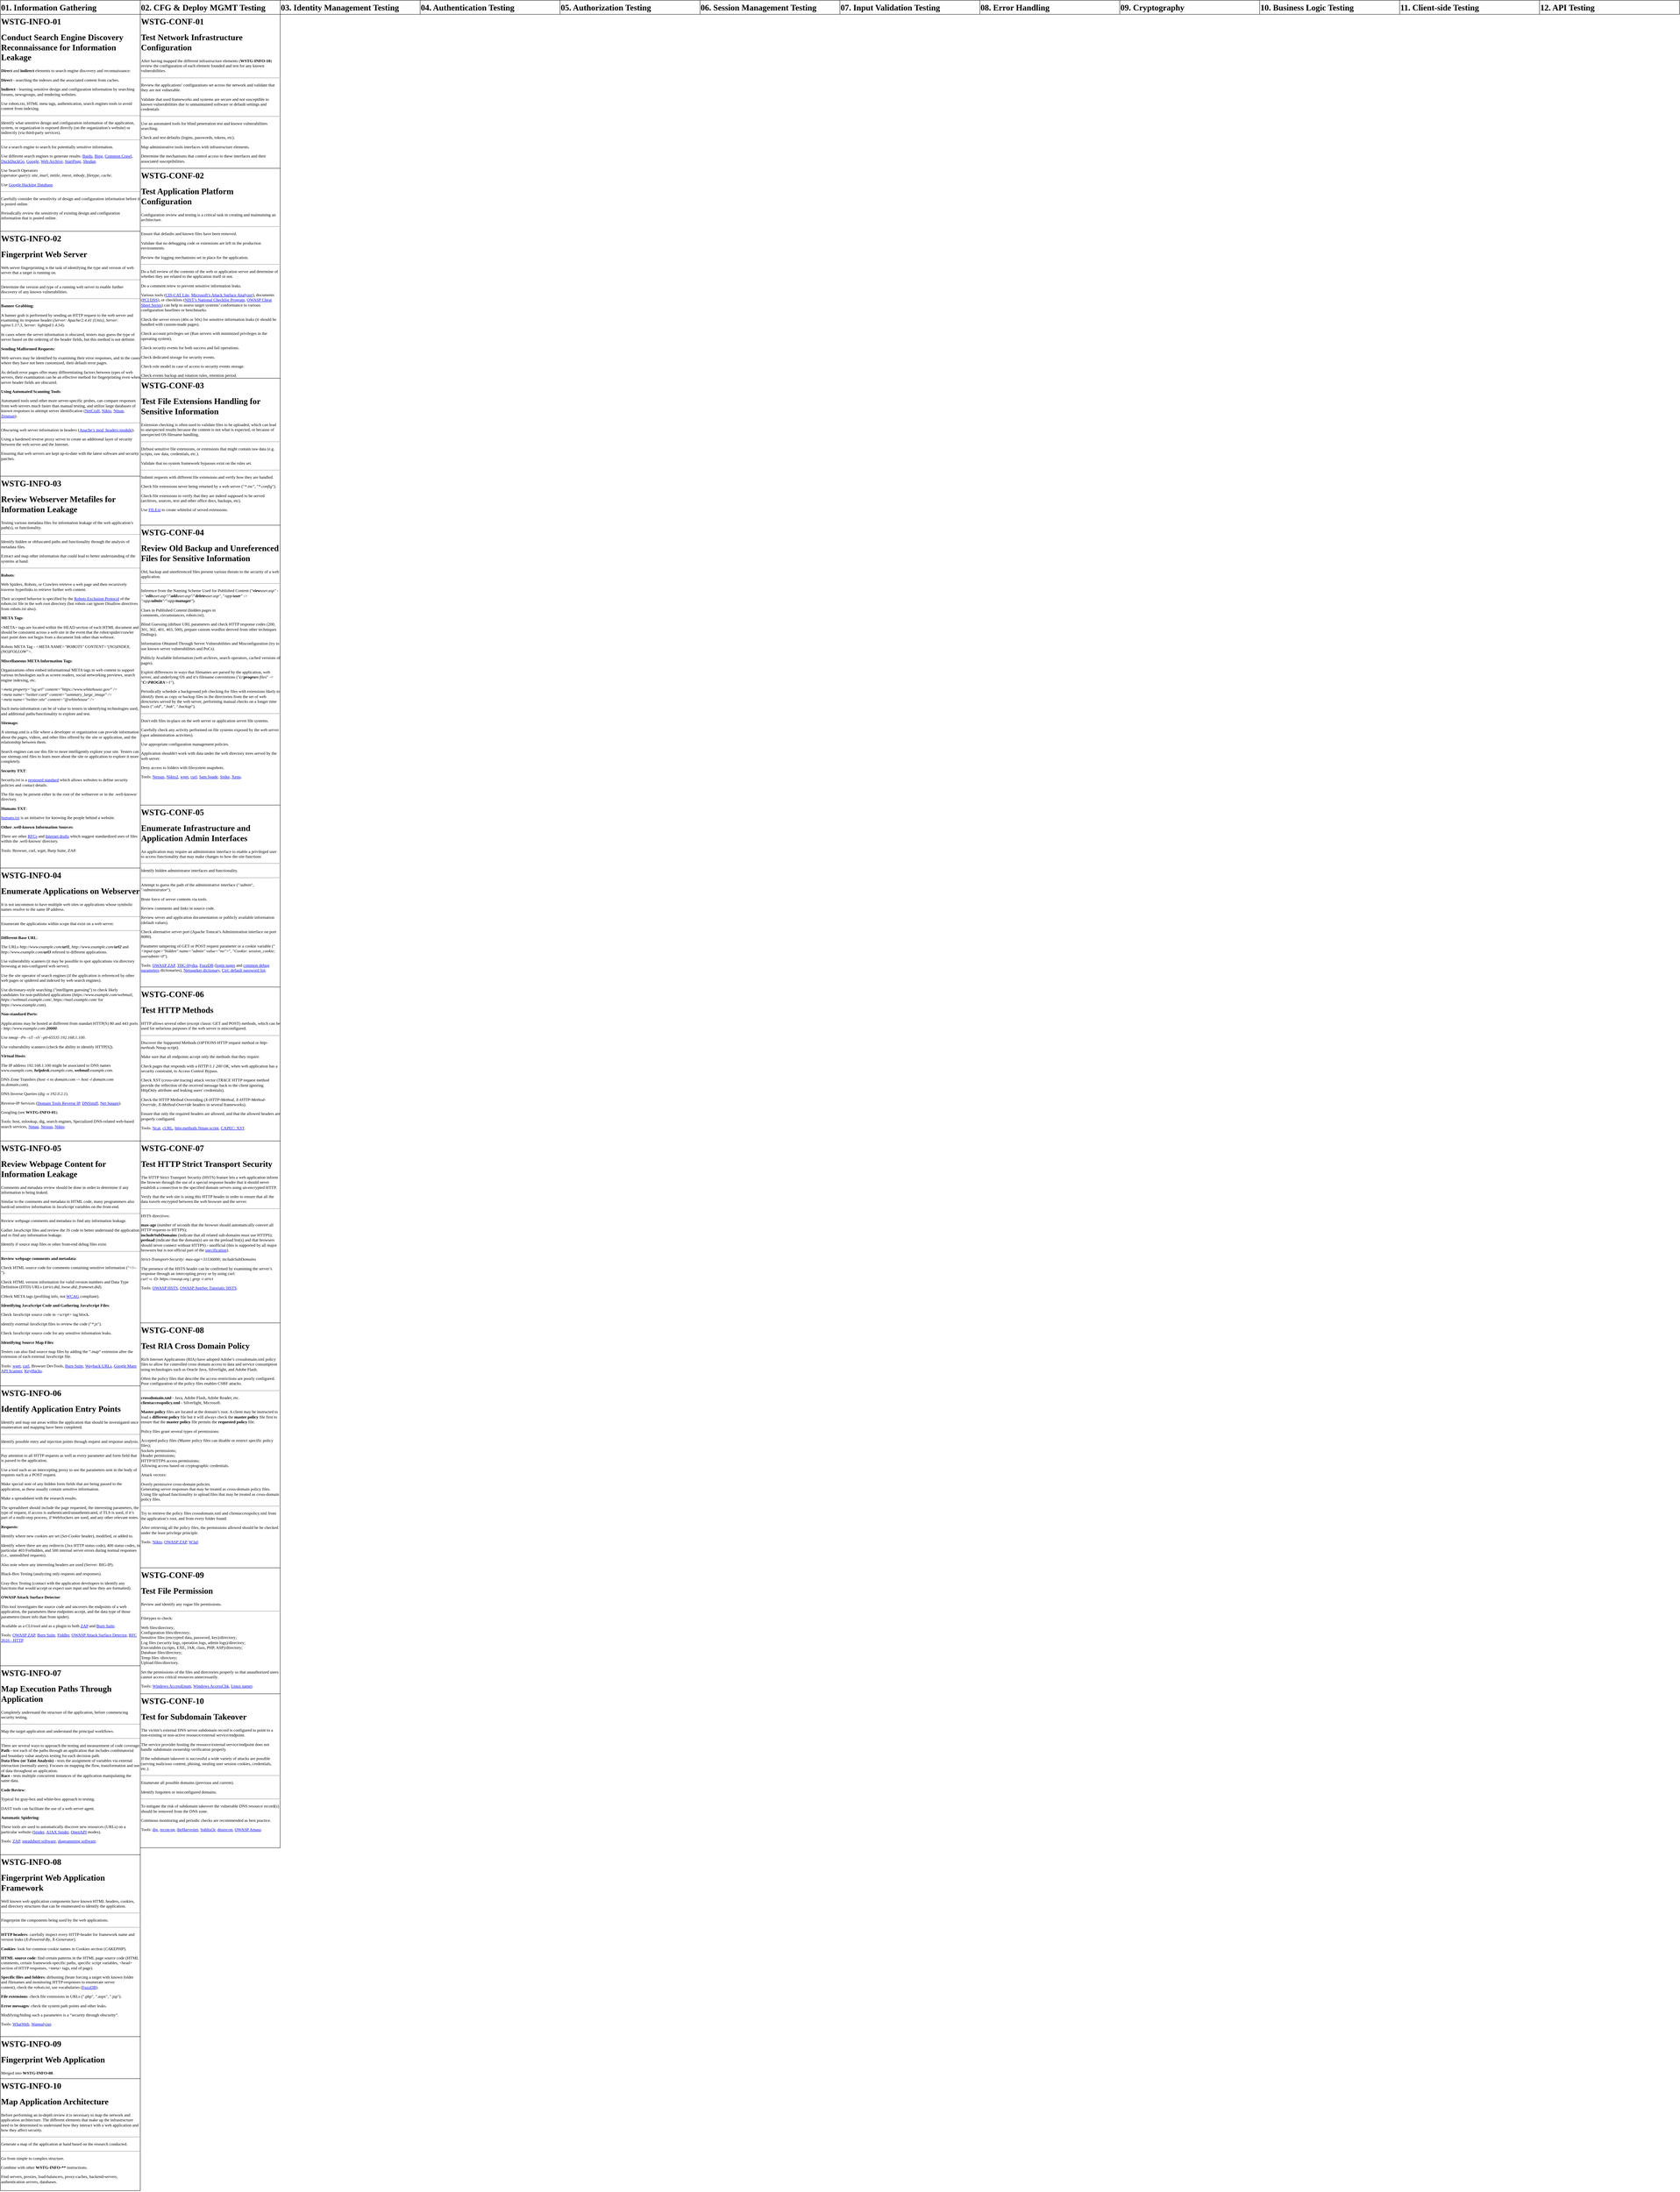 <mxfile version="28.2.5">
  <diagram id="Ta_qs10KrUM1-YHtu8ch" name="OWASP WSTG">
    <mxGraphModel dx="1181" dy="642" grid="1" gridSize="10" guides="1" tooltips="1" connect="1" arrows="1" fold="1" page="1" pageScale="1" pageWidth="1654" pageHeight="1169" math="0" shadow="0">
      <root>
        <mxCell id="0" />
        <mxCell id="1" parent="0" />
        <mxCell id="eCl3sA1oc6k5Cc1LExgh-1" value="&lt;h1 style=&quot;margin-top: 0px;&quot;&gt;WSTG-INFO-01&lt;/h1&gt;&lt;h1 style=&quot;margin-top: 0px;&quot;&gt;Conduct Search Engine Discovery Reconnaissance for Information Leakage&lt;/h1&gt;&lt;p&gt;&lt;b&gt;Direct&lt;/b&gt; and &lt;b&gt;indirect&lt;/b&gt; elements to search engine discovery and reconnaissance:&lt;br&gt;&lt;/p&gt;&lt;p&gt;&lt;b&gt;Direct&lt;/b&gt; -&amp;nbsp;searching the indexes and the associated content from caches.&lt;/p&gt;&lt;p&gt;&lt;b&gt;Indirect&lt;/b&gt; -&amp;nbsp;learning sensitive design and configuration information by searching forums, newsgroups, and tendering websites.&lt;/p&gt;&lt;p&gt;Use&amp;nbsp;robots.txt,&amp;nbsp;HTML meta tags,&amp;nbsp;authentication,&amp;nbsp;search engines tools to avoid content from indexing.&lt;/p&gt;&lt;hr id=&quot;null&quot;&gt;&lt;p&gt;Identify what sensitive design and configuration information of the application, system, or organization is exposed directly (on the organization’s website) or indirectly (via third-party services).&lt;/p&gt;&lt;hr id=&quot;null&quot;&gt;&lt;p&gt;Use a search engine to search for potentially sensitive information.&lt;br&gt;&lt;/p&gt;&lt;p&gt;Use different&amp;nbsp;search engines to generate results:&amp;nbsp;&lt;a href=&quot;https://www.baidu.com/&quot; style=&quot;background-color: transparent;&quot;&gt;Baidu&lt;/a&gt;&lt;span style=&quot;background-color: transparent;&quot;&gt;,&amp;nbsp;&lt;/span&gt;&lt;span style=&quot;background-color: transparent;&quot;&gt;&lt;a href=&quot;https://www.bing.com/&quot;&gt;Bing&lt;/a&gt;, &lt;a href=&quot;https://commoncrawl.org/&quot;&gt;Common Crawl&lt;/a&gt;, &lt;a href=&quot;https://duckduckgo.com/&quot;&gt;DuckDuckGo&lt;/a&gt;, &lt;a href=&quot;https://www.google.com/&quot;&gt;Google&lt;/a&gt;, &lt;a href=&quot;https://archive.org/web/&quot;&gt;Web Archive&lt;/a&gt;, &lt;a href=&quot;https://www.startpage.com/&quot;&gt;StartPage&lt;/a&gt;, &lt;a href=&quot;https://www.shodan.io/&quot;&gt;Shodan&lt;/a&gt;.&lt;/span&gt;&lt;/p&gt;&lt;p&gt;&lt;span style=&quot;background-color: transparent;&quot;&gt;Use&amp;nbsp;&lt;/span&gt;&lt;span style=&quot;background-color: transparent;&quot;&gt;Search Operators (&lt;/span&gt;&lt;span style=&quot;background-color: transparent;&quot;&gt;&lt;i&gt;operator:query&lt;/i&gt;&lt;/span&gt;&lt;span style=&quot;background-color: transparent;&quot;&gt;):&amp;nbsp;&lt;/span&gt;&lt;span style=&quot;background-color: transparent;&quot;&gt;&lt;i&gt;site&lt;/i&gt;,&amp;nbsp;&lt;/span&gt;&lt;span style=&quot;background-color: transparent;&quot;&gt;&lt;i&gt;inurl&lt;/i&gt;,&amp;nbsp;&lt;/span&gt;&lt;span style=&quot;background-color: transparent;&quot;&gt;&lt;i&gt;intitle&lt;/i&gt;,&amp;nbsp;&lt;/span&gt;&lt;span style=&quot;background-color: transparent;&quot;&gt;&lt;i&gt;intext&lt;/i&gt;,&amp;nbsp;&lt;/span&gt;&lt;span style=&quot;background-color: transparent;&quot;&gt;&lt;i&gt;inbody&lt;/i&gt;,&amp;nbsp;&lt;/span&gt;&lt;span style=&quot;background-color: transparent;&quot;&gt;&lt;i&gt;filetype,&amp;nbsp;&lt;/i&gt;&lt;/span&gt;&lt;span style=&quot;background-color: transparent;&quot;&gt;&lt;i&gt;cache&lt;/i&gt;&lt;/span&gt;&lt;span style=&quot;background-color: transparent;&quot;&gt;.&lt;/span&gt;&lt;/p&gt;&lt;p&gt;&lt;span style=&quot;background-color: transparent;&quot;&gt;Use&amp;nbsp;&lt;a href=&quot;https://www.exploit-db.com/google-hacking-database&quot;&gt;Google Hacking Database&lt;/a&gt;.&lt;/span&gt;&lt;/p&gt;&lt;hr id=&quot;null&quot;&gt;&lt;p&gt;Carefully consider the sensitivity of design and configuration information before it is posted online.&lt;/p&gt;&lt;p&gt;Periodically review the sensitivity of existing design and configuration information that is posted online.&lt;/p&gt;" style="text;html=1;overflow=hidden;rounded=0;strokeColor=default;whiteSpace=wrap;fontFamily=Times New Roman;" parent="1" vertex="1">
          <mxGeometry x="40" y="80" width="400" height="620" as="geometry" />
        </mxCell>
        <mxCell id="oaayevychgkSF5dlrHyh-2" value="&lt;h1 style=&quot;margin-top: 0px;&quot;&gt;WSTG-INFO-02&lt;/h1&gt;&lt;h1 style=&quot;margin-top: 0px;&quot;&gt;Fingerprint Web Server&lt;/h1&gt;&lt;p&gt;Web server fingerprinting is the task of identifying the type and version of web server that a target is running on.&lt;br&gt;&lt;/p&gt;&lt;hr id=&quot;null&quot;&gt;&lt;p&gt;Determine the version and type of a running web server to enable further discovery of any known vulnerabilities.&lt;/p&gt;&lt;hr id=&quot;null&quot;&gt;&lt;p&gt;&lt;b&gt;Banner Grabbing&lt;/b&gt;:&lt;/p&gt;&lt;p&gt;A banner grab is performed by sending an HTTP request to the web server and examining its response header (&lt;i&gt;Server: Apache/2.4.41 (Unix)&lt;/i&gt;, &lt;i&gt;Server: nginx/1.17.3&lt;/i&gt;,&amp;nbsp;&lt;span style=&quot;background-color: transparent;&quot;&gt;&lt;i&gt;Server: lighttpd/1.4.54&lt;/i&gt;&lt;/span&gt;&lt;span style=&quot;background-color: transparent;&quot;&gt;).&lt;/span&gt;&lt;/p&gt;&lt;p&gt;In cases where the server information is obscured, testers may guess the type of server based on the ordering of the header fields, but this method is not definite.&lt;br&gt;&lt;/p&gt;&lt;p&gt;&lt;b&gt;Sending Malformed Requests&lt;/b&gt;:&lt;br&gt;&lt;/p&gt;&lt;p&gt;Web servers may be identified by examining their error responses, and in the cases where they have not been customized, their default error pages.&lt;br&gt;&lt;/p&gt;&lt;p&gt;As default error pages offer many differentiating factors between types of web servers, their examination can be an effective method for fingerprinting even when server header fields are obscured.&lt;/p&gt;&lt;p&gt;&lt;b&gt;Using Automated Scanning Tools&lt;/b&gt;:&lt;/p&gt;&lt;p&gt;Automated tools send other more server-specific probes,&amp;nbsp;&lt;span style=&quot;background-color: transparent;&quot;&gt;can compare responses from web servers much faster than manual testing, and utilize large databases of known responses to attempt server identification (&lt;/span&gt;&lt;a style=&quot;background-color: transparent;&quot; href=&quot;https://toolbar.netcraft.com/site_report&quot;&gt;NetCraft&lt;/a&gt;&lt;span style=&quot;background-color: transparent;&quot;&gt;, &lt;/span&gt;&lt;a style=&quot;background-color: transparent;&quot; href=&quot;https://github.com/sullo/nikto&quot;&gt;Nikto&lt;/a&gt;&lt;span style=&quot;background-color: transparent;&quot;&gt;, &lt;/span&gt;&lt;a style=&quot;background-color: transparent;&quot; href=&quot;https://nmap.org/&quot;&gt;Nmap&lt;/a&gt;&lt;span style=&quot;background-color: transparent;&quot;&gt;, &lt;/span&gt;&lt;a style=&quot;background-color: transparent;&quot; href=&quot;https://nmap.org/zenmap/&quot;&gt;Zenmap&lt;/a&gt;&lt;span style=&quot;background-color: transparent;&quot;&gt;).&lt;/span&gt;&lt;/p&gt;&lt;hr id=&quot;null&quot;&gt;&lt;p&gt;&lt;span style=&quot;background-color: transparent;&quot;&gt;Obscuring web server information in headers (&lt;/span&gt;&lt;span style=&quot;background-color: transparent;&quot;&gt;&lt;a href=&quot;https://httpd.apache.org/docs/current/mod/mod_headers.html&quot;&gt;Apache’s mod_headers module&lt;/a&gt;&lt;/span&gt;&lt;span style=&quot;background-color: transparent;&quot;&gt;).&lt;/span&gt;&lt;/p&gt;&lt;p&gt;&lt;span style=&quot;background-color: transparent;&quot;&gt;&lt;/span&gt;&lt;/p&gt;&lt;p&gt;Using a hardened reverse proxy server to create an additional layer of security between the web server and the Internet.&lt;/p&gt;&lt;div&gt;&lt;div&gt;Ensuring that web servers are kept up-to-date with the latest software and security patches.&lt;/div&gt;&lt;/div&gt;" style="text;html=1;overflow=hidden;rounded=0;strokeColor=default;whiteSpace=wrap;fontFamily=Times New Roman;" parent="1" vertex="1">
          <mxGeometry x="40" y="700" width="400" height="700" as="geometry" />
        </mxCell>
        <mxCell id="oaayevychgkSF5dlrHyh-3" value="&lt;h1 style=&quot;margin-top: 0px;&quot;&gt;WSTG-INFO-03&lt;/h1&gt;&lt;h1 style=&quot;margin-top: 0px;&quot;&gt;Review Webserver Metafiles for Information Leakage&lt;/h1&gt;&lt;p&gt;Testing various metadata files for information leakage of the web application’s path(s), or functionality.&lt;/p&gt;&lt;hr id=&quot;null&quot;&gt;&lt;p&gt;Identify hidden or obfuscated paths and functionality through the analysis of metadata files.&lt;br&gt;&lt;/p&gt;&lt;p&gt;Extract and map other information that could lead to better understanding of the systems at hand.&lt;br&gt;&lt;/p&gt;&lt;hr id=&quot;null&quot;&gt;&lt;p&gt;&lt;b&gt;Robots&lt;/b&gt;:&lt;br&gt;&lt;/p&gt;&lt;p&gt;Web Spiders, Robots, or Crawlers retrieve a web page and then recursively traverse hyperlinks to retrieve further web content.&lt;br&gt;&lt;/p&gt;&lt;p&gt;Their accepted behavior is specified by the &lt;a href=&quot;https://www.robotstxt.org/&quot;&gt;Robots Exclusion Protocol&lt;/a&gt; of the robots.txt file in the web root directory (but robots can ignore Disallow directives from robots.txt also).&lt;/p&gt;&lt;p&gt;&lt;b&gt;META Tags&lt;/b&gt;:&lt;br&gt;&lt;/p&gt;&lt;p&gt;&amp;lt;META&amp;gt; tags are located within the HEAD section of each HTML document and should be consistent across a web site in the event that the robot/spider/crawler start point does not begin from a document link other than webroot.&lt;br&gt;&lt;/p&gt;&lt;p&gt;Robots META Tag - &lt;i&gt;&amp;lt;META NAME=&quot;ROBOTS&quot; CONTENT=&quot;(NO)INDEX, (NO)FOLLOW&quot;&amp;gt;&lt;/i&gt;.&lt;br&gt;&lt;/p&gt;&lt;p&gt;&lt;b&gt;Miscellaneous META Information Tags&lt;/b&gt;:&lt;br&gt;&lt;/p&gt;&lt;p&gt;Organizations often embed informational META tags in web content to support various technologies such as screen readers, social networking previews, search engine indexing, etc.&lt;/p&gt;&lt;p&gt;&lt;i&gt;&amp;lt;meta property=&quot;og:url&quot; content=&quot;https://www.whitehouse.gov/&quot; /&amp;gt;&lt;br&gt;&amp;lt;meta name=&quot;twitter:card&quot; content=&quot;summary_large_image&quot; /&amp;gt;&lt;br&gt;&amp;lt;meta name=&quot;twitter:site&quot; content=&quot;@whitehouse&quot; /&amp;gt;&lt;br&gt;&lt;/i&gt;&lt;/p&gt;&lt;p&gt;Such meta-information can be of value to testers in identifying technologies used, and additional paths/functionality to explore and test.&lt;br&gt;&lt;/p&gt;&lt;p&gt;&lt;b&gt;Sitemaps&lt;/b&gt;:&lt;br&gt;&lt;/p&gt;&lt;p&gt;A sitemap.xml is a file where a developer or organization can provide information about the pages, videos, and other files offered by the site or application, and the relationship between them.&lt;br&gt;&lt;/p&gt;&lt;p&gt;Search engines can use this file to more intelligently explore your site. Testers can use sitemap.xml files to learn more about the site or application to explore it more completely.&lt;br&gt;&lt;/p&gt;&lt;p&gt;&lt;b&gt;Security TXT&lt;/b&gt;:&lt;br&gt;&lt;/p&gt;&lt;p&gt;Security.txt is a &lt;a href=&quot;https://securitytxt.org/&quot;&gt;proposed standard&lt;/a&gt; which allows websites to define security policies and contact details.&lt;br&gt;&lt;/p&gt;&lt;p&gt;The file may be present either in the root of the webserver or in the .well-known/ directory.&lt;br&gt;&lt;/p&gt;&lt;p&gt;&lt;b&gt;Humans TXT&lt;/b&gt;:&lt;br&gt;&lt;/p&gt;&lt;p&gt;&lt;a href=&quot;https://humanstxt.org/&quot;&gt;humans.txt&lt;/a&gt; is an initiative for knowing the people behind a website.&lt;br&gt;&lt;/p&gt;&lt;p&gt;&lt;b&gt;Other .well-known Information Sources&lt;/b&gt;:&lt;br&gt;&lt;/p&gt;&lt;p&gt;There are other &lt;a href=&quot;https://www.iana.org/assignments/well-known-uris/well-known-uris.xhtml&quot;&gt;RFCs&lt;/a&gt; and &lt;a href=&quot;https://en.wikipedia.org/wiki/Well-known_URI#List_of_well-known_URIs&quot;&gt;Internet drafts&lt;/a&gt; which suggest standardized uses of files within the .well-known/ directory.&lt;br&gt;&lt;/p&gt;&lt;p&gt;Tools:&amp;nbsp;Browser,&amp;nbsp;curl,&amp;nbsp;wget,&amp;nbsp;Burp Suite,&amp;nbsp;ZAP.&lt;/p&gt;" style="text;html=1;overflow=hidden;rounded=0;strokeColor=default;whiteSpace=wrap;fontFamily=Times New Roman;" parent="1" vertex="1">
          <mxGeometry x="40" y="1400" width="400" height="1120" as="geometry" />
        </mxCell>
        <mxCell id="jR8E7OnR5_9fku_goPyS-1" value="&lt;h1 style=&quot;margin-top: 0px;&quot;&gt;WSTG-INFO-04&lt;/h1&gt;&lt;h1 style=&quot;margin-top: 0px;&quot;&gt;Enumerate Applications on Webserver&lt;/h1&gt;&lt;p&gt;It is not uncommon to have multiple web sites or applications whose symbolic names resolve to the same IP address.&lt;br&gt;&lt;/p&gt;&lt;hr id=&quot;null&quot;&gt;&lt;p&gt;Enumerate the applications within scope that exist on a web server.&lt;/p&gt;&lt;hr id=&quot;null&quot;&gt;&lt;p&gt;&lt;b&gt;Different Base URL&lt;/b&gt;:&lt;/p&gt;&lt;p&gt;The URLs &lt;i&gt;http://www.example.com/&lt;b&gt;url1&lt;/b&gt;&lt;/i&gt;, &lt;i&gt;http://www.example.com/&lt;b&gt;url2&lt;/b&gt;&lt;/i&gt; and &lt;i&gt;http://www.example.com/&lt;b&gt;url3&lt;/b&gt;&lt;/i&gt; referred to different applications.&lt;br&gt;&lt;/p&gt;&lt;p&gt;Use vulnerability scanners (it may be possible to spot applications via&amp;nbsp;directory browsing at&amp;nbsp;mis-configured&amp;nbsp;web server).&lt;br&gt;&lt;/p&gt;&lt;p&gt;Use the &lt;i&gt;site&lt;/i&gt; operator of search engines (if the application is referenced by other web pages or spidered and indexed by web search engines).&lt;/p&gt;&lt;p&gt;Use&amp;nbsp;dictionary-style searching&amp;nbsp;(&quot;intelligent guessing&quot;) to check&amp;nbsp;likely candidates&amp;nbsp;for non-published applications (&lt;i&gt;https://www.example.com/webmail&lt;/i&gt;, &lt;i&gt;https://webmail.example.com/&lt;/i&gt;, &lt;i&gt;https://mail.example.com/&lt;/i&gt; for &lt;i&gt;https://www.example.com&lt;/i&gt;).&lt;/p&gt;&lt;p&gt;&lt;b style=&quot;background-color: transparent;&quot;&gt;Non-standard Ports&lt;/b&gt;&lt;span style=&quot;background-color: transparent;&quot;&gt;:&lt;/span&gt;&lt;br&gt;&lt;/p&gt;&lt;p&gt;Applications may be hosted at diifferent from standart HTTP(S) 80 and 443 ports -&amp;nbsp;&lt;i&gt;http://www.example.com:&lt;b&gt;20000&lt;/b&gt;&lt;/i&gt;.&lt;/p&gt;&lt;p&gt;Use &lt;i&gt;nmap –Pn –sT –sV –p0-65535 192.168.1.100&lt;/i&gt;.&lt;/p&gt;&lt;p&gt;Use&amp;nbsp;vulnerability scanners (check the ability to identify HTTP[S]).&lt;/p&gt;&lt;p&gt;&lt;b&gt;Virtual Hosts&lt;/b&gt;:&lt;br&gt;&lt;/p&gt;&lt;p&gt;The IP address 192.168.1.100 might be associated to DNS names &lt;i&gt;www.example.com&lt;/i&gt;, &lt;i&gt;&lt;b&gt;helpdesk&lt;/b&gt;.example.com&lt;/i&gt;, &lt;i&gt;&lt;b&gt;webmail&lt;/b&gt;.example.com&lt;/i&gt;.&lt;br&gt;&lt;/p&gt;&lt;p&gt;DNS Zone Transfers (&lt;i&gt;host -t ns domain.com&lt;/i&gt; -&amp;gt; &lt;i&gt;host -l domain.com ns.domain.com&lt;/i&gt;).&lt;br&gt;&lt;/p&gt;&lt;p&gt;DNS Inverse Queries (&lt;i&gt;dig -x 192.0.2.1&lt;/i&gt;).&lt;/p&gt;&lt;p&gt;Reverse-IP Services (&lt;a href=&quot;https://www.domaintools.com/reverse-ip/&quot;&gt;Domain Tools Reverse IP&lt;/a&gt;, &lt;a href=&quot;https://www.dnsstuff.com/&quot;&gt;DNSstuff&lt;/a&gt;, &lt;a href=&quot;https://web.archive.org/web/20190515092354/http://www.net-square.com/mspawn.html&quot;&gt;Net Square&lt;/a&gt;).&lt;br&gt;&lt;/p&gt;&lt;p&gt;Googling (see&amp;nbsp;&lt;span style=&quot;background-color: transparent;&quot;&gt;&lt;b&gt;WSTG-INFO-01&lt;/b&gt;&lt;/span&gt;&lt;span style=&quot;background-color: transparent;&quot;&gt;).&lt;/span&gt;&lt;/p&gt;&lt;p&gt;&lt;span style=&quot;background-color: transparent;&quot;&gt;Tools: host, nslookup, dig, s&lt;/span&gt;&lt;span style=&quot;background-color: transparent;&quot;&gt;earch engines,&amp;nbsp;&lt;/span&gt;&lt;span style=&quot;background-color: transparent;&quot;&gt;Specialized DNS-related web-based search services, &lt;a href=&quot;https://nmap.org/&quot;&gt;Nmap&lt;/a&gt;, &lt;a href=&quot;https://www.tenable.com/products/nessus&quot;&gt;Nessus&lt;/a&gt;, &lt;a href=&quot;https://www.cirt.net/nikto2&quot;&gt;Nikto&lt;/a&gt;.&lt;/span&gt;&lt;/p&gt;" style="text;html=1;overflow=hidden;rounded=0;strokeColor=default;whiteSpace=wrap;fontFamily=Times New Roman;" parent="1" vertex="1">
          <mxGeometry x="40" y="2520" width="400" height="780" as="geometry" />
        </mxCell>
        <mxCell id="jR8E7OnR5_9fku_goPyS-2" value="&lt;h1 style=&quot;margin-top: 0px;&quot;&gt;WSTG-INFO-05&lt;/h1&gt;&lt;h1 style=&quot;margin-top: 0px;&quot;&gt;Review Webpage Content for Information Leakage&lt;/h1&gt;&lt;p&gt;Comments and metadata review should be done in order to determine if any information is being leaked.&lt;br&gt;&lt;/p&gt;&lt;p&gt;Similar to the comments and metadata in HTML code, many programmers also hardcod sensitive information in JavaScript variables on the front-end.&lt;br&gt;&lt;/p&gt;&lt;hr id=&quot;null&quot;&gt;&lt;p&gt;Review webpage comments and metadata to find any information leakage.&lt;br&gt;&lt;/p&gt;&lt;p&gt;Gather JavaScript files and review the JS code to better understand the application and to find any information leakage.&lt;br&gt;&lt;/p&gt;&lt;p&gt;Identify if source map files or other front-end debug files exist.&lt;/p&gt;&lt;hr id=&quot;null&quot;&gt;&lt;p&gt;&lt;b&gt;Review webpage comments and metadata&lt;/b&gt;:&lt;br&gt;&lt;/p&gt;&lt;p&gt;Check HTML source code for comments containing sensitive information (&quot;&lt;i&gt;&amp;lt;!--&lt;/i&gt;&quot;).&lt;/p&gt;&lt;p&gt;Check HTML version information for valid version numbers and Data Type Definition (DTD) URLs (&lt;i&gt;strict.dtd&lt;/i&gt;, &lt;i&gt;loose.dtd&lt;/i&gt;, &lt;i&gt;frameset.dtd&lt;/i&gt;).&lt;/p&gt;&lt;p&gt;CHeck META tags (profiling info, not &lt;a href=&quot;https://www.w3.org/WAI/standards-guidelines/wcag/&quot;&gt;WCAG&lt;/a&gt; compliant).&lt;/p&gt;&lt;p&gt;&lt;b&gt;Identifying JavaScript Code and Gathering JavaScript Files&lt;/b&gt;:&lt;br&gt;&lt;/p&gt;&lt;p&gt;Check JavaScript source code in &lt;i&gt;&amp;lt;script&amp;gt;&lt;/i&gt; tag block.&lt;/p&gt;&lt;p&gt;identify external JavaScript files to review the code (&quot;&lt;i&gt;*.js&lt;/i&gt;&quot;).&lt;br&gt;&lt;/p&gt;&lt;p&gt;Check JavaScript source code for any sensitive information leaks.&lt;br&gt;&lt;/p&gt;&lt;p&gt;&lt;b&gt;Identifying Source Map Files&lt;/b&gt;:&lt;br&gt;&lt;/p&gt;&lt;p&gt;Testers can also find source map files by adding the “&lt;i&gt;.map&lt;/i&gt;” extension after the extension of each external JavaScript file.&lt;br&gt;&lt;/p&gt;&lt;p&gt;Tools: &lt;a href=&quot;https://www.gnu.org/software/wget/wget.html&quot;&gt;wget&lt;/a&gt;, &lt;a href=&quot;https://curl.haxx.se/&quot;&gt;curl&lt;/a&gt;, Browser DevTools, &lt;a href=&quot;https://portswigger.net/burp&quot;&gt;Burp Suite&lt;/a&gt;, &lt;a href=&quot;https://github.com/tomnomnom/waybackurls&quot;&gt;Wayback URLs&lt;/a&gt;, &lt;a href=&quot;https://github.com/ozguralp/gmapsapiscanner/&quot;&gt;Google Maps API Scanner&lt;/a&gt;, &lt;a href=&quot;https://github.com/streaak/keyhacks&quot;&gt;KeyHacks&lt;/a&gt;.&lt;/p&gt;" style="text;html=1;overflow=hidden;rounded=0;strokeColor=default;whiteSpace=wrap;fontFamily=Times New Roman;" parent="1" vertex="1">
          <mxGeometry x="40" y="3300" width="400" height="700" as="geometry" />
        </mxCell>
        <mxCell id="kxqWSQLsrTnDQ2H8gNHa-1" value="&lt;h1 style=&quot;margin-top: 0px;&quot;&gt;WSTG-INFO-06&lt;/h1&gt;&lt;h1 style=&quot;margin-top: 0px;&quot;&gt;Identify Application Entry Points&lt;/h1&gt;&lt;p&gt;Identify and map out areas within the application that should be investigated once enumeration and mapping have been completed.&lt;/p&gt;&lt;hr id=&quot;null&quot;&gt;&lt;p&gt;Identify possible entry and injection points through request and response analysis.&lt;br&gt;&lt;/p&gt;&lt;hr id=&quot;null&quot;&gt;&lt;p&gt;Pay attention to all HTTP requests as well as every parameter and form field that is passed to the application.&lt;br&gt;&lt;/p&gt;&lt;p&gt;Use a tool such as an intercepting proxy&amp;nbsp;to see the parameters sent in the body of requests such as a POST request.&lt;br&gt;&lt;/p&gt;&lt;p&gt;Make special note of any hidden form fields that are being passed to the application, as these usually contain sensitive information.&lt;br&gt;&lt;/p&gt;&lt;p&gt;Make a spreadsheet with the research results.&lt;/p&gt;&lt;p&gt;The spreadsheet should include the page requested,&amp;nbsp;the interesting parameters, the type of request,&amp;nbsp;if access is authenticated/unauthenticated, if TLS is used, if it’s part of a multi-step process, if WebSockers are used, and any other relevant notes.&lt;br&gt;&lt;/p&gt;&lt;p&gt;&lt;b&gt;Requests&lt;/b&gt;:&lt;/p&gt;&lt;p&gt;Identify where new cookies are set (&lt;i&gt;Set-Cookie&lt;/i&gt; header), modified, or added to.&lt;br&gt;&lt;/p&gt;&lt;p&gt;Identify where there are any redirects (3xx HTTP status code), 400 status codes, in particular 403 Forbidden, and 500 internal server errors during normal responses (i.e., unmodified requests).&lt;/p&gt;&lt;p&gt;Also note where any interesting headers are used (Server: BIG-IP).&lt;br&gt;&lt;/p&gt;&lt;p&gt;Black-Box Testing (analyzing only requests and responses).&lt;br&gt;&lt;/p&gt;&lt;p&gt;Gray-Box Testing (contact with the application developers to identify any functions that would accept or expect user input and how they are formatted).&lt;br&gt;&lt;/p&gt;&lt;p&gt;&lt;b&gt;OWASP Attack Surface Detector&lt;/b&gt;:&lt;br&gt;&lt;/p&gt;&lt;p&gt;This tool investigates the source code and uncovers the endpoints of a web application, the parameters these endpoints accept, and the data type of those parameters (more info than from spider).&lt;br&gt;&lt;/p&gt;&lt;p&gt;Available as a CLI-tool and as a plugin to both &lt;a href=&quot;https://github.com/secdec/attack-surface-detector-zap/wiki&quot;&gt;ZAP&lt;/a&gt; and &lt;a href=&quot;https://github.com/secdec/attack-surface-detector-burp/wiki&quot;&gt;Burp Suite&lt;/a&gt;.&lt;/p&gt;&lt;p&gt;Tools: &lt;a href=&quot;https://www.zaproxy.org/&quot;&gt;OWASP ZAP&lt;/a&gt;, &lt;a href=&quot;https://www.portswigger.net/burp/&quot;&gt;Burp Suite&lt;/a&gt;, &lt;a href=&quot;https://www.telerik.com/fiddler&quot;&gt;Fiddler&lt;/a&gt;,&amp;nbsp;&lt;a href=&quot;https://owasp.org/www-project-attack-surface-detector/&quot;&gt;OWASP Attack Surface Detector&lt;/a&gt;, &lt;a href=&quot;https://datatracker.ietf.org/doc/html/rfc2616&quot;&gt;RFC 2616 - HTTP&lt;/a&gt;.&lt;/p&gt;" style="text;html=1;overflow=hidden;rounded=0;strokeColor=default;whiteSpace=wrap;fontFamily=Times New Roman;" parent="1" vertex="1">
          <mxGeometry x="40" y="4000" width="400" height="800" as="geometry" />
        </mxCell>
        <mxCell id="kxqWSQLsrTnDQ2H8gNHa-2" value="&lt;h1 style=&quot;margin-top: 0px;&quot;&gt;WSTG-INFO-07&lt;/h1&gt;&lt;h1 style=&quot;margin-top: 0px;&quot;&gt;Map Execution Paths Through Application&lt;/h1&gt;&lt;p&gt;Completely understand the structure of the application, before commencing security testing.&lt;/p&gt;&lt;hr id=&quot;null&quot;&gt;&lt;p&gt;Map the target application and understand the principal workflows.&lt;/p&gt;&lt;hr id=&quot;null&quot;&gt;&lt;p&gt;There are several ways to approach the testing and measurement of code coverage:&lt;br&gt;&lt;b&gt;Path&lt;/b&gt; -&amp;nbsp;test each of the paths through an application that includes combinatorial and boundary value analysis testing for each decision path.&lt;br&gt;&lt;b&gt;Data Flow&amp;nbsp;(or Taint Analysis)&lt;/b&gt; -&amp;nbsp;tests the assignment of variables via external interaction (normally users). Focuses on mapping the flow, transformation and use of data throughout an application.&lt;br&gt;&lt;b&gt;Race&lt;/b&gt; -&amp;nbsp;tests multiple concurrent instances of the application manipulating the same data.&lt;br&gt;&lt;/p&gt;&lt;p&gt;&lt;b&gt;Code Review&lt;/b&gt;:&lt;br&gt;&lt;/p&gt;&lt;p&gt;Typical for gray-box and white-box approach to testing.&lt;br&gt;&lt;/p&gt;&lt;p&gt;DAST tools can facilitate the use of a web server agent.&lt;br&gt;&lt;/p&gt;&lt;p&gt;&lt;b&gt;Automatic Spidering&lt;/b&gt;:&lt;br&gt;&lt;/p&gt;&lt;p&gt;These tools are used to automatically discover new resources (URLs) on a particular website (&lt;a href=&quot;https://www.zaproxy.org/docs/desktop/start/features/spider/&quot;&gt;Spider&lt;/a&gt;, &lt;a href=&quot;https://www.zaproxy.org/docs/desktop/addons/ajax-spider/&quot;&gt;AJAX Spider&lt;/a&gt;, &lt;a href=&quot;https://www.zaproxy.org/docs/desktop/addons/openapi-support/&quot;&gt;OpenAPI&lt;/a&gt; modes).&lt;br&gt;&lt;/p&gt;&lt;p&gt;Tools: &lt;a href=&quot;https://github.com/zaproxy/zaproxy&quot;&gt;ZAP&lt;/a&gt;, &lt;a href=&quot;https://en.wikipedia.org/wiki/List_of_spreadsheet_software&quot;&gt;speadsheet software&lt;/a&gt;, &lt;a href=&quot;https://en.wikipedia.org/wiki/List_of_concept-_and_mind-mapping_software&quot;&gt;diagramming software&lt;/a&gt;.&lt;/p&gt;" style="text;html=1;overflow=hidden;rounded=0;strokeColor=default;whiteSpace=wrap;fontFamily=Times New Roman;" parent="1" vertex="1">
          <mxGeometry x="40" y="4800" width="400" height="540" as="geometry" />
        </mxCell>
        <mxCell id="121xtI7DQUFuoj_CItQ1-1" value="&lt;h1 style=&quot;margin-top: 0px;&quot;&gt;WSTG-INFO-08&lt;/h1&gt;&lt;h1 style=&quot;margin-top: 0px;&quot;&gt;Fingerprint Web Application Framework&lt;/h1&gt;&lt;p&gt;Well known web application components have known HTML headers, cookies, and directory structures that can be enumerated to identify the application.&lt;br&gt;&lt;/p&gt;&lt;hr id=&quot;null&quot;&gt;&lt;p&gt;Fingerprint the components being used by the web applications.&lt;br&gt;&lt;/p&gt;&lt;hr id=&quot;null&quot;&gt;&lt;p&gt;&lt;b&gt;HTTP headers&lt;/b&gt;: carefully inspect every HTTP-header for framework name and version leaks (&lt;i&gt;X-Powered-By&lt;/i&gt;, &lt;i&gt;X-Generator&lt;/i&gt;).&lt;/p&gt;&lt;p&gt;&lt;b&gt;Cookies&lt;/b&gt;: look for common cookie names in Cookies section (&lt;i&gt;CAKEPHP&lt;/i&gt;).&lt;/p&gt;&lt;p&gt;&lt;b&gt;HTML source code&lt;/b&gt;:&amp;nbsp;find certain patterns in the HTML page source code (HTML comments, certain framework-specific paths, specific script variables, &amp;lt;head&amp;gt; section of HTTP responses, &amp;lt;meta&amp;gt; tags, end of page).&lt;/p&gt;&lt;p&gt;&lt;b&gt;Specific files and folders&lt;/b&gt;:&amp;nbsp;dirbusting (brute forcing a target with known folder and filenames and monitoring HTTP-responses to enumerate server content),&amp;nbsp;check the &lt;i&gt;robots.txt&lt;/i&gt;, use vocabularies (&lt;a href=&quot;https://github.com/fuzzdb-project/fuzzdb&quot;&gt;FuzzDB&lt;/a&gt;).&lt;/p&gt;&lt;p&gt;&lt;b&gt;File extensions&lt;/b&gt;: check&amp;nbsp;file extensions in&amp;nbsp;URLs (&quot;.php&quot;, &quot;.aspx&quot;, &quot;.jsp&quot;).&lt;/p&gt;&lt;p&gt;&lt;b&gt;Error messages&lt;/b&gt;: check the system path points and other leaks.&lt;/p&gt;&lt;p&gt;Modifying/hiding such a parameters is a&amp;nbsp;“security through obscurity”.&lt;/p&gt;&lt;p&gt;Tools:&amp;nbsp;&lt;a href=&quot;https://github.com/urbanadventurer/WhatWeb&quot;&gt;WhatWeb&lt;/a&gt;,&amp;nbsp;&lt;a href=&quot;https://www.wappalyzer.com/&quot;&gt;Wappalyzer&lt;/a&gt;.&lt;/p&gt;" style="text;html=1;overflow=hidden;rounded=0;strokeColor=default;whiteSpace=wrap;fontFamily=Times New Roman;" parent="1" vertex="1">
          <mxGeometry x="40" y="5340" width="400" height="520" as="geometry" />
        </mxCell>
        <mxCell id="BLCWNIVHLjBfTySb7dGb-1" value="&lt;h1 style=&quot;margin-top: 0px;&quot;&gt;WSTG-INFO-09&lt;/h1&gt;&lt;h1 style=&quot;margin-top: 0px;&quot;&gt;Fingerprint Web Application&lt;/h1&gt;&lt;p&gt;Merged into &lt;b&gt;WSTG-INFO-08&lt;/b&gt;.&lt;/p&gt;" style="text;html=1;overflow=hidden;rounded=0;strokeColor=default;whiteSpace=wrap;fontFamily=Times New Roman;" parent="1" vertex="1">
          <mxGeometry x="40" y="5860" width="400" height="120" as="geometry" />
        </mxCell>
        <mxCell id="BLCWNIVHLjBfTySb7dGb-2" value="&lt;h1 style=&quot;margin-top: 0px;&quot;&gt;WSTG-INFO-10&lt;/h1&gt;&lt;h1 style=&quot;margin-top: 0px;&quot;&gt;Map Application Architecture&lt;/h1&gt;&lt;p&gt;&lt;span style=&quot;background-color: transparent;&quot;&gt;Before performing an in-depth review it is necessary to map the network and application architecture. The different elements that make up the infrastructure need to be determined to understand how they interact with a web application and how they affect security.&lt;/span&gt;&lt;/p&gt;&lt;hr id=&quot;null&quot;&gt;&lt;p&gt;Generate a map of the application at hand based on the research conducted.&lt;/p&gt;&lt;hr id=&quot;null&quot;&gt;&lt;p&gt;Go from simple to complex structure.&lt;/p&gt;&lt;p&gt;Combine with other &lt;b&gt;WSTG-INFO-**&lt;/b&gt; instructions.&lt;/p&gt;&lt;p&gt;Find servers, proxies, load-balancers, proxy-caches, backend-servers, authentication servers, databases.&lt;/p&gt;" style="text;html=1;overflow=hidden;rounded=0;strokeColor=default;whiteSpace=wrap;fontFamily=Times New Roman;" parent="1" vertex="1">
          <mxGeometry x="40" y="5980" width="400" height="320" as="geometry" />
        </mxCell>
        <mxCell id="Xtgh9ku97yeF3pHVwmKX-1" value="&lt;h1 style=&quot;margin-top: 0px;&quot;&gt;01. Information Gathering&lt;/h1&gt;" style="text;html=1;overflow=hidden;rounded=0;strokeColor=default;whiteSpace=wrap;fontFamily=Times New Roman;" parent="1" vertex="1">
          <mxGeometry x="40" y="40" width="400" height="40" as="geometry" />
        </mxCell>
        <mxCell id="vnCINJZAg8eJKPkLlaBq-1" value="&lt;h1 style=&quot;margin-top: 0px;&quot;&gt;02. CFG &amp;amp; Deploy MGMT Testing&lt;/h1&gt;" style="text;html=1;overflow=hidden;rounded=0;strokeColor=default;whiteSpace=wrap;fontFamily=Times New Roman;fontSize=12;" parent="1" vertex="1">
          <mxGeometry x="440" y="40" width="400" height="40" as="geometry" />
        </mxCell>
        <mxCell id="vnCINJZAg8eJKPkLlaBq-2" value="&lt;h1 style=&quot;margin-top: 0px;&quot;&gt;03. Identity Management Testing&lt;/h1&gt;" style="text;html=1;overflow=hidden;rounded=0;strokeColor=default;whiteSpace=wrap;fontFamily=Times New Roman;" parent="1" vertex="1">
          <mxGeometry x="840" y="40" width="400" height="40" as="geometry" />
        </mxCell>
        <mxCell id="vnCINJZAg8eJKPkLlaBq-3" value="&lt;h1 style=&quot;margin-top: 0px;&quot;&gt;04. Authentication Testing&lt;/h1&gt;" style="text;html=1;overflow=hidden;rounded=0;strokeColor=default;whiteSpace=wrap;fontFamily=Times New Roman;" parent="1" vertex="1">
          <mxGeometry x="1240" y="40" width="400" height="40" as="geometry" />
        </mxCell>
        <mxCell id="vnCINJZAg8eJKPkLlaBq-4" value="&lt;h1 style=&quot;margin-top: 0px;&quot;&gt;05. Authorization Testing&lt;/h1&gt;" style="text;html=1;overflow=hidden;rounded=0;strokeColor=default;whiteSpace=wrap;fontFamily=Times New Roman;" parent="1" vertex="1">
          <mxGeometry x="1640" y="40" width="400" height="40" as="geometry" />
        </mxCell>
        <mxCell id="e2LGitZVtsBYH8VqKQJQ-1" value="&lt;h1 style=&quot;margin-top: 0px;&quot;&gt;06. Session Management Testing&lt;/h1&gt;" style="text;html=1;overflow=hidden;rounded=0;strokeColor=default;whiteSpace=wrap;fontFamily=Times New Roman;" parent="1" vertex="1">
          <mxGeometry x="2040" y="40" width="400" height="40" as="geometry" />
        </mxCell>
        <mxCell id="e2LGitZVtsBYH8VqKQJQ-2" value="&lt;h1 style=&quot;margin-top: 0px;&quot;&gt;07. Input Validation Testing&lt;/h1&gt;" style="text;html=1;overflow=hidden;rounded=0;strokeColor=default;whiteSpace=wrap;fontFamily=Times New Roman;" parent="1" vertex="1">
          <mxGeometry x="2440" y="40" width="400" height="40" as="geometry" />
        </mxCell>
        <mxCell id="5YzgcKyQua0hDtOVWHvY-1" value="&lt;h1 style=&quot;margin-top: 0px;&quot;&gt;08. Error Handling&lt;/h1&gt;" style="text;html=1;overflow=hidden;rounded=0;strokeColor=default;whiteSpace=wrap;fontFamily=Times New Roman;" parent="1" vertex="1">
          <mxGeometry x="2840" y="40" width="400" height="40" as="geometry" />
        </mxCell>
        <mxCell id="5YzgcKyQua0hDtOVWHvY-2" value="&lt;h1 style=&quot;margin-top: 0px;&quot;&gt;09. Cryptography&lt;/h1&gt;" style="text;html=1;overflow=hidden;rounded=0;strokeColor=default;whiteSpace=wrap;fontFamily=Times New Roman;" parent="1" vertex="1">
          <mxGeometry x="3240" y="40" width="400" height="40" as="geometry" />
        </mxCell>
        <mxCell id="5YzgcKyQua0hDtOVWHvY-3" value="&lt;h1 style=&quot;margin-top: 0px;&quot;&gt;10. Business Logic Testing&lt;/h1&gt;" style="text;html=1;overflow=hidden;rounded=0;strokeColor=default;whiteSpace=wrap;fontFamily=Times New Roman;" parent="1" vertex="1">
          <mxGeometry x="3640" y="40" width="400" height="40" as="geometry" />
        </mxCell>
        <mxCell id="5YzgcKyQua0hDtOVWHvY-4" value="&lt;h1 style=&quot;margin-top: 0px;&quot;&gt;11. Client-side Testing&lt;/h1&gt;" style="text;html=1;overflow=hidden;rounded=0;strokeColor=default;whiteSpace=wrap;fontFamily=Times New Roman;" parent="1" vertex="1">
          <mxGeometry x="4040" y="40" width="400" height="40" as="geometry" />
        </mxCell>
        <mxCell id="5YzgcKyQua0hDtOVWHvY-5" value="&lt;h1 style=&quot;margin-top: 0px;&quot;&gt;12. API Testing&lt;/h1&gt;" style="text;html=1;overflow=hidden;rounded=0;strokeColor=default;whiteSpace=wrap;fontFamily=Times New Roman;" parent="1" vertex="1">
          <mxGeometry x="4440" y="40" width="400" height="40" as="geometry" />
        </mxCell>
        <mxCell id="Ji4hziP3PQ5C6nk72wQw-1" value="&lt;h1 style=&quot;margin-top: 0px;&quot;&gt;WSTG-CONF-01&lt;/h1&gt;&lt;h1 style=&quot;margin-top: 0px;&quot;&gt;Test Network Infrastructure Configuration&lt;/h1&gt;&lt;p&gt;After having mapped the different infrastructure elements (&lt;b&gt;WSTG-INFO-10&lt;/b&gt;) review the configuration of each element founded and test for any known vulnerabilities.&lt;/p&gt;&lt;hr id=&quot;null&quot;&gt;&lt;p&gt;Review the applications’ configurations set across the network and validate that they are not vulnerable.&lt;/p&gt;&lt;p&gt;Validate that used frameworks and systems are secure and not susceptible to known vulnerabilities due to unmaintained software or default settings and credentials&lt;/p&gt;&lt;hr id=&quot;null&quot;&gt;&lt;p&gt;Use an automated tools for&amp;nbsp;blind penetration test and known vulnerabilities searching.&lt;/p&gt;&lt;p&gt;Check and test defaults (logins, passwords, tokens, etc).&lt;/p&gt;&lt;p&gt;Map administrative tools interfaces with&amp;nbsp;infrastructure elements.&lt;/p&gt;&lt;p&gt;Determine the mechanisms that control access to these interfaces and their associated susceptibilities.&lt;/p&gt;" style="text;html=1;overflow=hidden;rounded=0;strokeColor=default;whiteSpace=wrap;fontFamily=Times New Roman;" parent="1" vertex="1">
          <mxGeometry x="440" y="80" width="400" height="440" as="geometry" />
        </mxCell>
        <mxCell id="7fymIb3-kL573B4DB6dZ-1" value="&lt;h1 style=&quot;margin-top: 0px;&quot;&gt;WSTG-CONF-02&lt;/h1&gt;&lt;h1 style=&quot;margin-top: 0px;&quot;&gt;Test Application Platform Configuration&lt;/h1&gt;&lt;p&gt;Configuration review and testing is a critical task in creating and maintaining an architecture.&lt;br&gt;&lt;/p&gt;&lt;hr id=&quot;null&quot;&gt;&lt;p&gt;Ensure that defaults and known files have been removed.&lt;/p&gt;&lt;p&gt;Validate that no debugging code or extensions are left in the production environments.&lt;br&gt;&lt;/p&gt;&lt;p&gt;Review the logging mechanisms set in place for the application.&lt;br&gt;&lt;/p&gt;&lt;hr id=&quot;null&quot;&gt;&lt;p&gt;Do a full review of the contents of the web or application server and determine of whether they are related to the application itself or not.&lt;br&gt;&lt;/p&gt;&lt;p&gt;Do a comment reiew to prevent sensitive information leaks.&lt;/p&gt;&lt;p&gt;Various tools (&lt;a href=&quot;https://www.cisecurity.org/blog/introducing-cis-cat-lite/&quot;&gt;CIS-CAT Lite&lt;/a&gt;, &lt;a href=&quot;https://github.com/microsoft/AttackSurfaceAnalyzer&quot;&gt;Microsoft’s Attack Surface Analyzer&lt;/a&gt;), documents (&lt;a href=&quot;https://www.pcisecuritystandards.org/document_library&quot;&gt;PCI DSS&lt;/a&gt;), or checklists (&lt;a href=&quot;https://nvd.nist.gov/ncp/repository&quot;&gt;NIST’s National Checklist Program&lt;/a&gt;, &lt;a href=&quot;https://cheatsheetseries.owasp.org/index.html&quot;&gt;OWASP Cheat Sheet Series&lt;/a&gt;) can help to assess&amp;nbsp;target systems’ conformance to various configuration baselines or benchmarks.&lt;br&gt;&lt;/p&gt;&lt;p&gt;Check the server errors (40x or 50x) for sensitive information leaks (it should be&amp;nbsp; handled with custom-made pages).&lt;br&gt;&lt;/p&gt;&lt;p&gt;Check account privileges set (Run servers&amp;nbsp;with minimized privileges in the operating system).&lt;/p&gt;&lt;p&gt;Check security events for both success and fail operations.&lt;/p&gt;&lt;p&gt;Check dedicated storage for security events.&lt;/p&gt;&lt;p&gt;Check role model in case of access to security events storage.&lt;/p&gt;&lt;p&gt;Check events backup and rotation rules, retention period.&amp;nbsp;&lt;/p&gt;" style="text;html=1;overflow=hidden;rounded=0;strokeColor=default;whiteSpace=wrap;fontFamily=Times New Roman;" parent="1" vertex="1">
          <mxGeometry x="440" y="520" width="400" height="600" as="geometry" />
        </mxCell>
        <mxCell id="u0_Dg34OVsO6wt9TMe---1" value="&lt;h1 style=&quot;margin-top: 0px;&quot;&gt;WSTG-CONF-03&lt;/h1&gt;&lt;h1 style=&quot;margin-top: 0px;&quot;&gt;Test File Extensions Handling for Sensitive Information&lt;/h1&gt;&lt;p&gt;Extension checking is often used to validate files to be uploaded, which can lead to unexpected results because the content is not what is expected, or because of unexpected OS filename handling.&lt;/p&gt;&lt;hr id=&quot;null&quot;&gt;&lt;p&gt;Dirbust sensitive file extensions, or extensions that might contain raw data (e.g. scripts, raw data, credentials, etc.).&lt;/p&gt;&lt;p&gt;Validate that no system framework bypasses exist on the rules set.&lt;/p&gt;&lt;hr id=&quot;null&quot;&gt;&lt;p&gt;Submit requests with different file extensions and verify how they are handled.&lt;br&gt;&lt;/p&gt;&lt;p&gt;Check&amp;nbsp;file extensions never being returned by a web server (&quot;&lt;i&gt;*.inc&lt;/i&gt;&quot;, &quot;&lt;i&gt;*.config&lt;/i&gt;&quot;).&lt;/p&gt;&lt;p&gt;Check file extensions to verify that they&amp;nbsp;are indeed supposed to be served (archives, sources, text and other office docs, backups, etc).&lt;/p&gt;&lt;p&gt;Use &lt;a href=&quot;https://filext.com/&quot;&gt;FILExt&lt;/a&gt; to create whitelist of served extensions.&lt;/p&gt;" style="text;html=1;overflow=hidden;rounded=0;strokeColor=default;whiteSpace=wrap;fontFamily=Times New Roman;" parent="1" vertex="1">
          <mxGeometry x="440" y="1120" width="400" height="420" as="geometry" />
        </mxCell>
        <mxCell id="1LXz438L5iuRgMA5hW5X-1" value="&lt;h1 style=&quot;margin-top: 0px;&quot;&gt;WSTG-CONF-04&lt;/h1&gt;&lt;h1 style=&quot;margin-top: 0px;&quot;&gt;Review Old Backup and Unreferenced Files for Sensitive Information&lt;/h1&gt;&lt;p&gt;Old, backup and unreferenced files present various threats to the security of a web application.&lt;br&gt;&lt;/p&gt;&lt;hr id=&quot;null&quot;&gt;&lt;p&gt;Inference from the Naming Scheme Used for Published Content (&quot;&lt;i&gt;&lt;b&gt;view&lt;/b&gt;user.asp&quot;&lt;/i&gt; -&amp;gt; &quot;&lt;i&gt;&lt;b&gt;edit&lt;/b&gt;user.asp&quot;&lt;/i&gt;/&quot;&lt;i&gt;&lt;b&gt;add&lt;/b&gt;user.asp&quot;&lt;/i&gt;/&quot;&lt;b style=&quot;font-style: italic;&quot;&gt;delete&lt;/b&gt;&lt;i&gt;user.asp&quot;&lt;/i&gt;, &quot;&lt;span style=&quot;background-color: transparent;&quot;&gt;&lt;i&gt;/app/&lt;b&gt;user&lt;/b&gt;&quot; -&amp;gt; &quot;&lt;/i&gt;&lt;/span&gt;&lt;span style=&quot;background-color: transparent;&quot;&gt;&lt;i&gt;/app/&lt;b&gt;admin&lt;/b&gt;&quot;/&quot;&lt;/i&gt;&lt;/span&gt;&lt;span style=&quot;background-color: transparent;&quot;&gt;&lt;i&gt;/app/&lt;b&gt;manager&lt;/b&gt;&quot;&lt;/i&gt;&lt;/span&gt;&lt;span style=&quot;background-color: transparent;&quot;&gt;).&lt;/span&gt;&lt;/p&gt;&lt;p&gt;&lt;span style=&quot;background-color: transparent;&quot;&gt;Clues in Published Content (hidden pages in comments,&amp;nbsp;&lt;/span&gt;&lt;span style=&quot;background-color: transparent;&quot;&gt;circumstances,&amp;nbsp;&lt;/span&gt;&lt;span style=&quot;background-color: transparent;&quot;&gt;robots.txt&lt;/span&gt;&lt;span style=&quot;background-color: transparent;&quot;&gt;).&lt;/span&gt;&lt;/p&gt;&lt;p&gt;&lt;span style=&quot;background-color: transparent;&quot;&gt;Blind Guessing (dirbust URL parameters and check HTTP response codes (200, 301, 302, 401, 403, 500), prepare custom wordlist derived from other techniques findings).&lt;br&gt;&lt;/span&gt;&lt;/p&gt;&lt;p&gt;&lt;span style=&quot;background-color: transparent;&quot;&gt;Information Obtained Through Server Vulnerabilities and Misconfiguration (try to use known server vulnerabilities and PoCs).&lt;br&gt;&lt;/span&gt;&lt;/p&gt;&lt;p&gt;&lt;span style=&quot;background-color: transparent;&quot;&gt;Publicly Available Information (web&amp;nbsp;&lt;/span&gt;&lt;span style=&quot;background-color: transparent;&quot;&gt;archives, search operators,&amp;nbsp;&lt;/span&gt;&lt;span style=&quot;background-color: transparent;&quot;&gt;cached versions of pages&lt;/span&gt;&lt;span style=&quot;background-color: transparent;&quot;&gt;).&lt;/span&gt;&lt;/p&gt;&lt;p&gt;&lt;span style=&quot;background-color: transparent;&quot;&gt;Exploit differences in ways that filenames are parsed by the application, web server, and underlying OS and it’s filename conventions (&quot;&lt;/span&gt;&lt;span style=&quot;background-color: transparent;&quot;&gt;&lt;i&gt;&lt;b&gt;c:\\progra&lt;/b&gt;m files&lt;/i&gt;&quot; -&amp;gt; &quot;&lt;/span&gt;&lt;span style=&quot;background-color: transparent;&quot;&gt;&lt;i&gt;&lt;b&gt;C:\\PROGRA&lt;/b&gt;\~1&lt;/i&gt;&quot;&lt;/span&gt;&lt;span style=&quot;background-color: transparent;&quot;&gt;).&lt;/span&gt;&lt;/p&gt;&lt;p&gt;&lt;span style=&quot;background-color: transparent;&quot;&gt;Periodically schedule a background job checking for files with extensions likely to identify them as copy or backup files&amp;nbsp;&lt;/span&gt;&lt;span style=&quot;background-color: transparent;&quot;&gt;in the directories from the set of web directories served by the web server,&lt;/span&gt;&lt;span style=&quot;background-color: transparent;&quot;&gt;&amp;nbsp;performing manual checks on a longer time basis (&quot;&lt;i&gt;.old&lt;/i&gt;&quot;, &quot;&lt;i&gt;.bak&lt;/i&gt;&quot;, &quot;&lt;i&gt;.backup&lt;/i&gt;&quot;).&lt;/span&gt;&lt;span style=&quot;background-color: transparent;&quot;&gt;&lt;br&gt;&lt;/span&gt;&lt;/p&gt;&lt;hr id=&quot;null&quot;&gt;&lt;p&gt;Don&#39;t edit files in-place on the web server or application server file systems.&lt;/p&gt;&lt;p&gt;Carefully check any activity performed on file systems exposed by the web server (spot administration activities).&lt;br&gt;&lt;/p&gt;&lt;p&gt;Use appropriate configuration management policies.&lt;br&gt;&lt;/p&gt;&lt;p&gt;Application shouldn&#39;t work with data under the web directory trees served by the web server.&lt;/p&gt;&lt;p&gt;Deny access to folders with filesystem snapshots.&lt;br&gt;&lt;/p&gt;&lt;p&gt;Tools: &lt;a href=&quot;https://www.tenable.com/products/nessus&quot;&gt;Nessus&lt;/a&gt;, &lt;a href=&quot;https://cirt.net/Nikto2&quot;&gt;Nikto2&lt;/a&gt;, &lt;a href=&quot;https://www.gnu.org/software/wget/&quot;&gt;wget&lt;/a&gt;, &lt;a href=&quot;https://curl.haxx.se/&quot;&gt;curl&lt;/a&gt;,&amp;nbsp;&lt;a href=&quot;https://web.archive.org/web/20090926061558/http://preview.samspade.org/ssw/download.html&quot;&gt;Sam Spade&lt;/a&gt;, &lt;a href=&quot;https://www.spikeproxy.com/&quot;&gt;Spike&lt;/a&gt;, &lt;a href=&quot;http://home.snafu.de/tilman/xenulink.html&quot;&gt;Xenu&lt;/a&gt;.&lt;/p&gt;" style="text;html=1;overflow=hidden;rounded=0;strokeColor=default;whiteSpace=wrap;fontFamily=Times New Roman;" parent="1" vertex="1">
          <mxGeometry x="440" y="1540" width="400" height="800" as="geometry" />
        </mxCell>
        <mxCell id="Zty-geitHG_htesr6zDO-1" value="&lt;h1 style=&quot;margin-top: 0px;&quot;&gt;WSTG-CONF-05&lt;/h1&gt;&lt;h1 style=&quot;margin-top: 0px;&quot;&gt;Enumerate Infrastructure and Application Admin Interfaces&lt;/h1&gt;&lt;p&gt;An application may require an administrator interface to enable a privileged user to access functionality that may make changes to how the site functions&lt;br&gt;&lt;/p&gt;&lt;hr id=&quot;null&quot;&gt;&lt;p&gt;Identify hidden administrator interfaces and functionality.&lt;br&gt;&lt;/p&gt;&lt;hr id=&quot;null&quot;&gt;&lt;p&gt;Attempt to guess the path of the administrative interface (&quot;&lt;i&gt;/admin&lt;/i&gt;&quot;, &quot;&lt;i&gt;/administrator&lt;/i&gt;&quot;).&lt;br&gt;&lt;/p&gt;&lt;p&gt;Brute force of server contents via tools.&lt;br&gt;&lt;/p&gt;&lt;p&gt;Review comments and links in source code.&lt;br&gt;&lt;/p&gt;&lt;p&gt;Review server and application documentation or publicly available information (default values).&lt;/p&gt;&lt;p&gt;Check alternative server port (Apache Tomcat’s Administration interface on port 8080).&lt;br&gt;&lt;/p&gt;&lt;p&gt;Parameter tampering of&amp;nbsp;GET or POST request parameter or a cookie variable (&quot;&lt;i&gt;&amp;lt;input type=&quot;hidden&quot; name=&quot;admin&quot; value=&quot;no&quot;&amp;gt;&lt;/i&gt;&quot;, &quot;&lt;i&gt;Cookie: session_cookie; useradmin=0&lt;/i&gt;&quot;).&lt;/p&gt;&lt;p&gt;Tools: &lt;a href=&quot;https://www.zaproxy.org/docs/desktop/addons/forced-browse/&quot;&gt;OWASP ZAP&lt;/a&gt;, &lt;a href=&quot;https://github.com/vanhauser-thc/thc-hydra&quot;&gt;THC-Hydra&lt;/a&gt;, &lt;a href=&quot;https://github.com/fuzzdb-project/fuzzdb&quot;&gt;FuzzDB&lt;/a&gt;&amp;nbsp;(&lt;a href=&quot;https://github.com/fuzzdb-project/fuzzdb/blob/master/discovery/predictable-filepaths/login-file-locations/Logins.txt&quot;&gt;login pages&lt;/a&gt; and &lt;a href=&quot;https://github.com/fuzzdb-project/fuzzdb/blob/master/attack/business-logic/CommonDebugParamNames.txt&quot;&gt;common debug parameters&lt;/a&gt; dictionaries),&amp;nbsp;&lt;a href=&quot;https://www.netsparker.com/blog/web-security/svn-digger-better-lists-for-forced-browsing/&quot;&gt;Netsparker dictionary&lt;/a&gt;, &lt;a href=&quot;https://cirt.net/passwords&quot;&gt;Cirt: default password list&lt;/a&gt;.&lt;/p&gt;" style="text;html=1;overflow=hidden;rounded=0;strokeColor=default;whiteSpace=wrap;fontFamily=Times New Roman;" parent="1" vertex="1">
          <mxGeometry x="440" y="2340" width="400" height="520" as="geometry" />
        </mxCell>
        <mxCell id="18MrNAwSvhtbDqxyqERw-1" value="&lt;h1 style=&quot;margin-top: 0px;&quot;&gt;WSTG-CONF-06&lt;/h1&gt;&lt;h1 style=&quot;margin-top: 0px;&quot;&gt;Test HTTP Methods&lt;/h1&gt;&lt;p&gt;HTTP allows several other (except classic GET and POST) methods, which can be used for nefarious purposes if the web server is misconfigured.&lt;br&gt;&lt;/p&gt;&lt;hr id=&quot;null&quot;&gt;&lt;p&gt;Discover the Supported Methods (&lt;i&gt;OPTIONS&lt;/i&gt;&amp;nbsp;HTTP request method or&amp;nbsp;&lt;i&gt;http-methods&lt;/i&gt; Nmap script).&lt;br&gt;&lt;/p&gt;&lt;p&gt;Make sure that all endpoints accept only the methods that they require.&lt;br&gt;&lt;/p&gt;&lt;p&gt;Check pages that&amp;nbsp;responds with a &lt;i&gt;HTTP/1.1 200 OK&lt;/i&gt;, when web application&amp;nbsp;has a security constraint, to Access Control Bypass.&lt;/p&gt;&lt;p&gt;Check&amp;nbsp;XST (cross-site tracing) attack vector (&lt;i&gt;TRACE&lt;/i&gt; HTTP request method provide the reflection of the received message back to the client ignoring HttpOnly attribute and leaking users&#39; credentials).&lt;/p&gt;&lt;p&gt;Check the HTTP Method Overriding (&lt;i&gt;X-HTTP-Method&lt;/i&gt;, &lt;i&gt;X-HTTP-Method-Override&lt;/i&gt;, &lt;i&gt;X-Method-Override&lt;/i&gt;&amp;nbsp;headers in several frameworks).&lt;/p&gt;&lt;p&gt;Ensure that only the required headers are allowed, and that the allowed headers are properly configured.&lt;/p&gt;&lt;p&gt;Tools: &lt;a href=&quot;https://nmap.org/ncat/&quot;&gt;Ncat&lt;/a&gt;, &lt;a href=&quot;https://curl.haxx.se/&quot;&gt;cURL&lt;/a&gt;, &lt;a href=&quot;https://nmap.org/nsedoc/scripts/http-methods.html&quot;&gt;http-methods Nmap script&lt;/a&gt;, &lt;a href=&quot;https://capec.mitre.org/data/definitions/107.html&quot;&gt;CAPEC: XST&lt;/a&gt;.&lt;/p&gt;" style="text;html=1;overflow=hidden;rounded=0;strokeColor=default;whiteSpace=wrap;fontFamily=Times New Roman;" parent="1" vertex="1">
          <mxGeometry x="440" y="2860" width="400" height="440" as="geometry" />
        </mxCell>
        <mxCell id="RcGdDZ3HlnkjEXBhJJGQ-1" value="&lt;h1 style=&quot;margin-top: 0px;&quot;&gt;WSTG-CONF-07&lt;/h1&gt;&lt;h1 style=&quot;margin-top: 0px;&quot;&gt;Test HTTP Strict Transport Security&lt;/h1&gt;&lt;p&gt;The HTTP Strict Transport Security (HSTS) feature lets a web application inform the browser through the use of a special response header that it should never establish a connection to the specified domain servers using un-encrypted HTTP.&lt;/p&gt;&lt;p&gt;Verify that the web site is using this HTTP header in order to ensure that all the data travels encrypted between the web browser and the server.&lt;/p&gt;&lt;hr id=&quot;null&quot;&gt;&lt;p&gt;HSTS directives:&lt;/p&gt;&lt;p&gt;&lt;b&gt;max-age&lt;/b&gt; (number of seconds that the browser should automatically convert all HTTP requests to HTTPS);&lt;br&gt;&lt;b&gt;includeSubDomains&lt;/b&gt; (indicate that all related sub-domains must use HTTPS);&lt;br&gt;&lt;b&gt;preload&lt;/b&gt; (indicate that the domain(s) are on the preload list(s) and that browsers should never connect without HTTPS) - unofficial (this is supported by all major browsers but is not official part of the &lt;a href=&quot;https://hstspreload.org/&quot;&gt;specification&lt;/a&gt;).&lt;br&gt;&lt;/p&gt;&lt;p&gt;&lt;i&gt;Strict-Transport-Security: max-age=31536000; includeSubDomains&lt;/i&gt;&lt;/p&gt;&lt;p&gt;The presence of the HSTS header can be confirmed by examining the server’s response through an intercepting proxy or by using curl:&lt;br&gt;&lt;i&gt;curl -s -D- https://owasp.org | grep -i strict&lt;/i&gt;&lt;br&gt;&lt;/p&gt;&lt;p&gt;Tools: &lt;a href=&quot;https://cheatsheetseries.owasp.org/cheatsheets/HTTP_Strict_Transport_Security_Cheat_Sheet.html&quot;&gt;OWASP HSTS&lt;/a&gt;, &lt;a href=&quot;https://www.youtube.com/watch?v=zEV3HOuM_Vw&quot;&gt;OWASP AppSec Tutorials: HSTS&lt;/a&gt;.&lt;/p&gt;&lt;p&gt;&lt;br&gt;&lt;/p&gt;" style="text;html=1;overflow=hidden;rounded=0;strokeColor=default;whiteSpace=wrap;fontFamily=Times New Roman;" parent="1" vertex="1">
          <mxGeometry x="440" y="3300" width="400" height="520" as="geometry" />
        </mxCell>
        <mxCell id="Yyc6e-A1znXQ3ofwlieE-1" value="&lt;h1 style=&quot;margin-top: 0px;&quot;&gt;WSTG-CONF-08&lt;/h1&gt;&lt;h1 style=&quot;margin-top: 0px;&quot;&gt;Test RIA Cross Domain Policy&lt;/h1&gt;&lt;p&gt;Rich Internet Applications (RIA) have adopted Adobe’s crossdomain.xml policy files to allow for controlled cross domain access to data and service consumption using technologies such as Oracle Java, Silverlight, and Adobe Flash.&lt;br&gt;&lt;/p&gt;&lt;p&gt;Often the policy files that describe the access restrictions are poorly configured. Poor configuration of the policy files enables CSRF attacks.&lt;br&gt;&lt;/p&gt;&lt;hr id=&quot;null&quot;&gt;&lt;p&gt;&lt;b&gt;crossdomain.xml&lt;/b&gt; -&amp;nbsp;Java, Adobe Flash, Adobe Reader, etc.&lt;br&gt;&lt;b style=&quot;background-color: transparent;&quot;&gt;clientaccesspolicy.xml&lt;/b&gt;&lt;span style=&quot;background-color: transparent;&quot;&gt; -&amp;nbsp;Silverlight, Microsoft.&lt;/span&gt;&lt;/p&gt;&lt;p&gt;&lt;b&gt;Master policy&lt;/b&gt; files are located at the domain’s root. A client may be instructed to load a &lt;b&gt;different policy&lt;/b&gt; file but it will always check the &lt;b&gt;master policy&lt;/b&gt; file first to ensure that the &lt;b&gt;master policy&lt;/b&gt; file permits the &lt;b&gt;requested policy&lt;/b&gt; file.&lt;br&gt;&lt;/p&gt;&lt;p&gt;Policy files grant several types of permissions:&lt;/p&gt;&lt;p&gt;Accepted policy files (Master policy files can disable or restrict specific policy files);&lt;br&gt;&lt;span style=&quot;background-color: transparent;&quot;&gt;Sockets permissions;&lt;br&gt;&lt;/span&gt;&lt;span style=&quot;background-color: transparent;&quot;&gt;Header permissions;&lt;br&gt;&lt;/span&gt;&lt;span style=&quot;background-color: transparent;&quot;&gt;HTTP/HTTPS access permissions;&lt;br&gt;&lt;/span&gt;&lt;span style=&quot;background-color: transparent;&quot;&gt;Allowing access based on cryptographic credentials.&lt;/span&gt;&lt;/p&gt;&lt;p&gt;Attack vectors:&lt;/p&gt;&lt;p&gt;Overly permissive cross-domain policies.&lt;br&gt;&lt;span style=&quot;background-color: transparent;&quot;&gt;Generating server responses that may be treated as cross-domain policy files.&lt;br&gt;&lt;/span&gt;&lt;span style=&quot;background-color: transparent;&quot;&gt;Using file upload functionality to upload files that may be treated as cross-domain policy files.&lt;/span&gt;&lt;/p&gt;&lt;hr id=&quot;null&quot;&gt;&lt;p&gt;&lt;span style=&quot;background-color: transparent;&quot;&gt;Try to retrieve the policy files crossdomain.xml and clientaccesspolicy.xml from the application’s root, and from every folder found.&lt;/span&gt;&lt;/p&gt;&lt;p&gt;After retrieving all the policy files, the permissions allowed should be be checked under the least privilege principle.&lt;/p&gt;&lt;p&gt;Tools: &lt;a href=&quot;https://www.cirt.net/nikto2&quot;&gt;Nikto&lt;/a&gt;, &lt;a href=&quot;https://www.zaproxy.org&quot;&gt;OWASP ZAP&lt;/a&gt;, &lt;a href=&quot;https://github.com/andresriancho/w3af&quot;&gt;W3af&lt;/a&gt;.&lt;/p&gt;" style="text;html=1;overflow=hidden;rounded=0;strokeColor=default;whiteSpace=wrap;fontFamily=Times New Roman;" parent="1" vertex="1">
          <mxGeometry x="440" y="3820" width="400" height="700" as="geometry" />
        </mxCell>
        <mxCell id="Yyc6e-A1znXQ3ofwlieE-2" value="&lt;h1 style=&quot;margin-top: 0px;&quot;&gt;WSTG-CONF-09&lt;/h1&gt;&lt;h1 style=&quot;margin-top: 0px;&quot;&gt;Test File Permission&lt;/h1&gt;&lt;p&gt;Review and identify any rogue file permissions.&lt;/p&gt;&lt;hr id=&quot;null&quot;&gt;&lt;p&gt;Filetypes to check:&lt;/p&gt;&lt;p&gt;Web files/directory;&lt;br&gt;&lt;span style=&quot;background-color: transparent;&quot;&gt;Configuration files/directory;&lt;br&gt;&lt;/span&gt;&lt;span style=&quot;background-color: transparent;&quot;&gt;Sensitive files (encrypted data, password, key)/directory;&lt;br&gt;&lt;/span&gt;&lt;span style=&quot;background-color: transparent;&quot;&gt;Log files (security logs, operation logs, admin logs)/directory;&lt;br&gt;&lt;/span&gt;&lt;span style=&quot;background-color: transparent;&quot;&gt;Executables (scripts, EXE, JAR, class, PHP, ASP)/directory;&lt;br&gt;&lt;/span&gt;&lt;span style=&quot;background-color: transparent;&quot;&gt;Database files/directory;&lt;br&gt;&lt;/span&gt;&lt;span style=&quot;background-color: transparent;&quot;&gt;Temp files /directory;&lt;br&gt;&lt;/span&gt;&lt;span style=&quot;background-color: transparent;&quot;&gt;Upload files/directory.&lt;/span&gt;&lt;/p&gt;&lt;p&gt;Set the permissions of the files and directories properly so that unauthorized users cannot access critical resources unnecessarily.&lt;/p&gt;&lt;p&gt;Tools:&amp;nbsp;&lt;span style=&quot;background-color: transparent;&quot;&gt;&lt;a href=&quot;https://technet.microsoft.com/en-us/sysinternals/accessenum&quot;&gt;Windows AccessEnum&lt;/a&gt;,&amp;nbsp;&lt;/span&gt;&lt;span style=&quot;background-color: transparent;&quot;&gt;&lt;a href=&quot;https://technet.microsoft.com/en-us/sysinternals/accesschk&quot;&gt;Windows AccessChk&lt;/a&gt;,&amp;nbsp;&lt;/span&gt;&lt;span style=&quot;background-color: transparent;&quot;&gt;&lt;a href=&quot;https://linux.die.net/man/1/namei&quot;&gt;Linux namei&lt;/a&gt;.&lt;/span&gt;&lt;/p&gt;" style="text;html=1;overflow=hidden;rounded=0;strokeColor=default;whiteSpace=wrap;fontFamily=Times New Roman;" parent="1" vertex="1">
          <mxGeometry x="440" y="4520" width="400" height="360" as="geometry" />
        </mxCell>
        <mxCell id="7wN0ui7vxEIaQb5FW4Om-1" value="&lt;h1 style=&quot;margin-top: 0px;&quot;&gt;WSTG-CONF-10&lt;/h1&gt;&lt;h1 style=&quot;margin-top: 0px;&quot;&gt;Test for Subdomain Takeover&lt;/h1&gt;&lt;p&gt;The victim’s external DNS server subdomain record is configured to point to a non-existing or non-active resource/external service/endpoint.&lt;br&gt;&lt;/p&gt;&lt;p&gt;The service provider hosting the resource/external service/endpoint does not handle subdomain ownership verification properly.&lt;br&gt;&lt;/p&gt;&lt;p&gt;If the subdomain takeover is successful a wide variety of attacks are possible (serving malicious content, phising, stealing user session cookies, credentials, etc.).&lt;br&gt;&lt;/p&gt;&lt;hr id=&quot;null&quot;&gt;&lt;p&gt;Enumerate all possible domains (previous and current).&lt;br&gt;&lt;/p&gt;&lt;p&gt;Identify forgotten or misconfigured domains.&lt;/p&gt;&lt;hr id=&quot;null&quot;&gt;&lt;p&gt;To mitigate the risk of subdomain takeover the vulnerable DNS resource record(s) should be removed from the DNS zone.&lt;/p&gt;&lt;p&gt;Continous monitoring and periodic checks are recommended as best practice.&lt;/p&gt;&lt;p&gt;Tools: &lt;a href=&quot;https://linux.die.net/man/1/dig&quot;&gt;dig&lt;/a&gt;, &lt;a href=&quot;https://github.com/lanmaster53/recon-ng&quot;&gt;recon-ng&lt;/a&gt;, &lt;a href=&quot;https://github.com/laramies/theHarvester&quot;&gt;theHarvester&lt;/a&gt;, &lt;a href=&quot;https://github.com/aboul3la/Sublist3r&quot;&gt;Sublist3r&lt;/a&gt;, &lt;a href=&quot;https://github.com/darkoperator/dnsrecon&quot;&gt;dnsrecon&lt;/a&gt;, &lt;a href=&quot;https://github.com/OWASP/Amass&quot;&gt;OWASP Amass&lt;/a&gt;.&lt;/p&gt;" style="text;html=1;overflow=hidden;rounded=0;strokeColor=default;whiteSpace=wrap;fontFamily=Times New Roman;" vertex="1" parent="1">
          <mxGeometry x="440" y="4880" width="400" height="440" as="geometry" />
        </mxCell>
      </root>
    </mxGraphModel>
  </diagram>
</mxfile>
